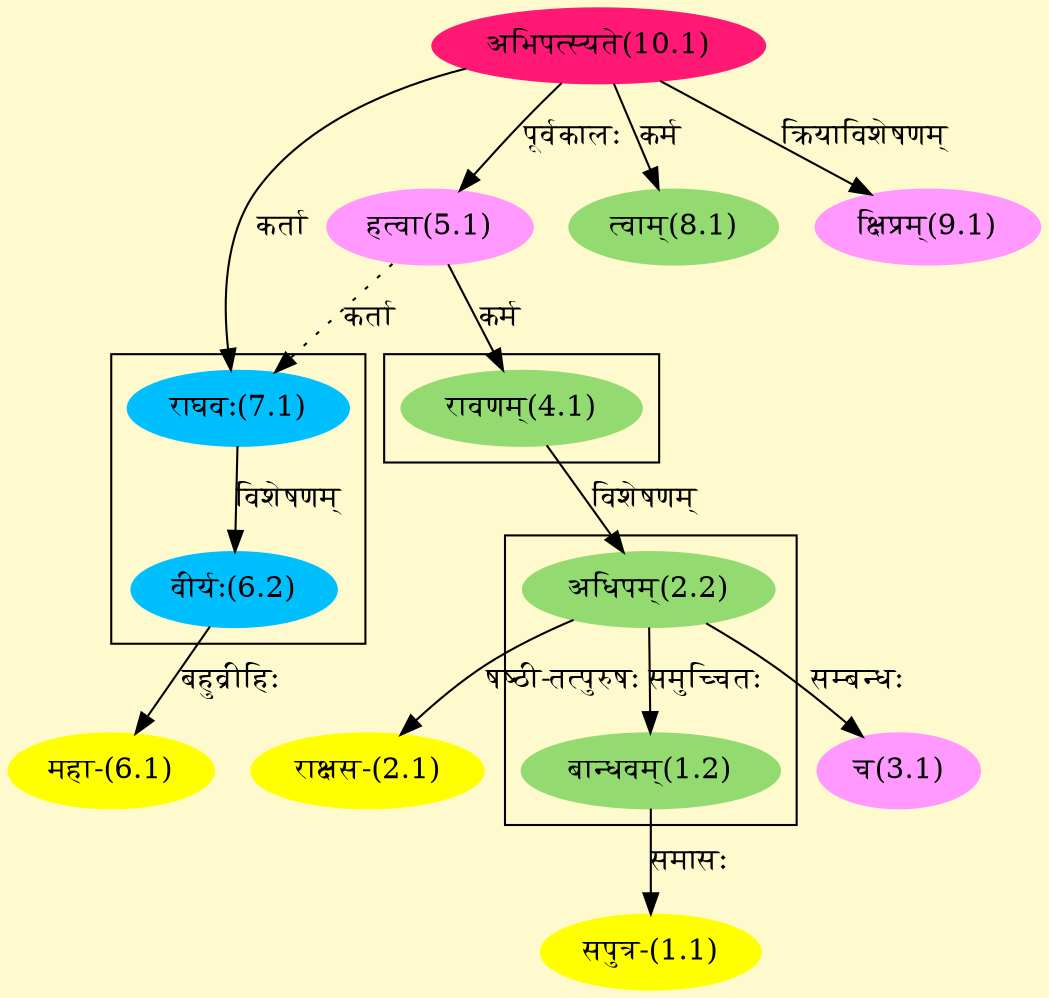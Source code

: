 digraph G{
rankdir=BT;
 compound=true;
 bgcolor="lemonchiffon1";

subgraph cluster_1{
Node1_2 [style=filled, color="#93DB70" label = "बान्धवम्(1.2)"]
Node2_2 [style=filled, color="#93DB70" label = "अधिपम्(2.2)"]

}

subgraph cluster_2{
Node2_2 [style=filled, color="#93DB70" label = "अधिपम्(2.2)"]
Node4_1 [style=filled, color="#93DB70" label = "रावणम्(4.1)"]

}

subgraph cluster_3{
Node6_2 [style=filled, color="#00BFFF" label = "वीर्यः(6.2)"]
Node7_1 [style=filled, color="#00BFFF" label = "राघवः(7.1)"]

}
Node1_1 [style=filled, color="#FFFF00" label = "सपुत्र-(1.1)"]
Node1_2 [style=filled, color="#93DB70" label = "बान्धवम्(1.2)"]
Node2_1 [style=filled, color="#FFFF00" label = "राक्षस-(2.1)"]
Node2_2 [style=filled, color="#93DB70" label = "अधिपम्(2.2)"]
Node3_1 [style=filled, color="#FF99FF" label = "च(3.1)"]
Node4_1 [style=filled, color="#93DB70" label = "रावणम्(4.1)"]
Node5_1 [style=filled, color="#FF99FF" label = "हत्वा(5.1)"]
Node10_1 [style=filled, color="#FF1975" label = "अभिपत्स्यते(10.1)"]
Node6_1 [style=filled, color="#FFFF00" label = "महा-(6.1)"]
Node6_2 [style=filled, color="#00BFFF" label = "वीर्यः(6.2)"]
Node7_1 [style=filled, color="#00BFFF" label = "राघवः(7.1)"]
Node8_1 [style=filled, color="#93DB70" label = "त्वाम्(8.1)"]
Node9_1 [style=filled, color="#FF99FF" label = "क्षिप्रम्(9.1)"]
/* Start of Relations section */

Node1_1 -> Node1_2 [  label="समासः"  dir="back" ]
Node1_2 -> Node2_2 [  label="समुच्चितः"  dir="back" ]
Node2_1 -> Node2_2 [  label="षष्ठी-तत्पुरुषः"  dir="back" ]
Node2_2 -> Node4_1 [  label="विशेषणम्"  dir="back" ]
Node3_1 -> Node2_2 [  label="सम्बन्धः"  dir="back" ]
Node4_1 -> Node5_1 [  label="कर्म"  dir="back" ]
Node5_1 -> Node10_1 [  label="पूर्वकालः"  dir="back" ]
Node6_1 -> Node6_2 [  label="बहुव्रीहिः"  dir="back" ]
Node6_2 -> Node7_1 [  label="विशेषणम्"  dir="back" ]
Node7_1 -> Node10_1 [  label="कर्ता"  dir="back" ]
Node7_1 -> Node5_1 [ style=dotted label="कर्ता"  dir="back" ]
Node8_1 -> Node10_1 [  label="कर्म"  dir="back" ]
Node9_1 -> Node10_1 [  label="क्रियाविशेषणम्"  dir="back" ]
}
